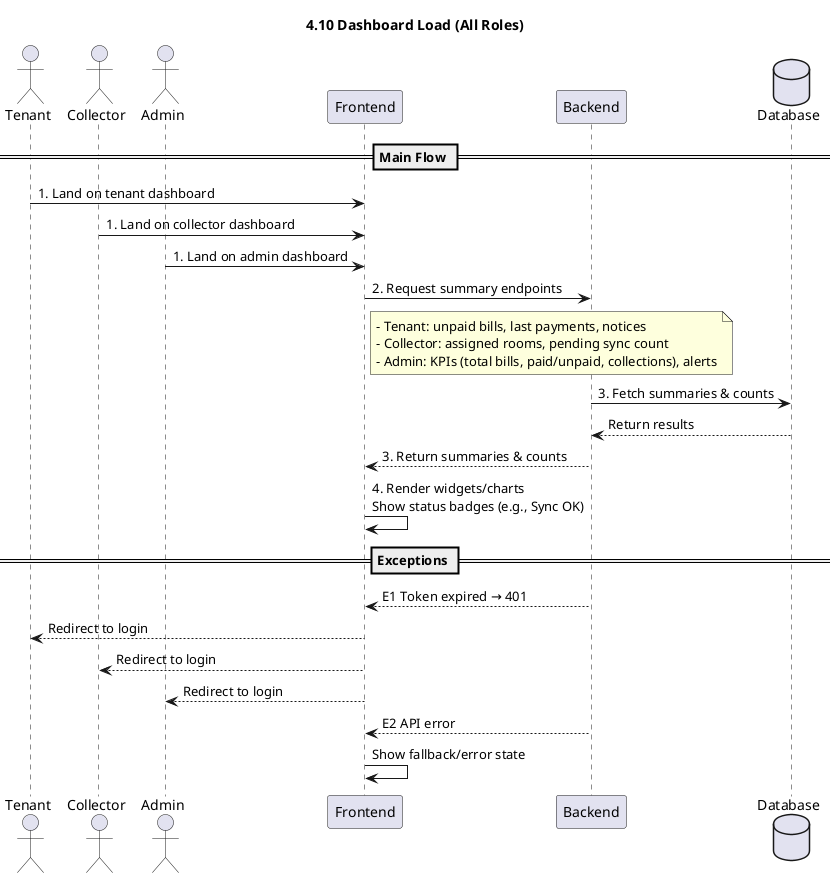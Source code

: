 @startuml
title 4.10 Dashboard Load (All Roles)

actor Tenant
actor Collector
actor Admin
participant Frontend
participant Backend
database Database

== Main Flow ==
Tenant -> Frontend: 1. Land on tenant dashboard
Collector -> Frontend: 1. Land on collector dashboard
Admin -> Frontend: 1. Land on admin dashboard

Frontend -> Backend: 2. Request summary endpoints
note right of Frontend
  - Tenant: unpaid bills, last payments, notices
  - Collector: assigned rooms, pending sync count
  - Admin: KPIs (total bills, paid/unpaid, collections), alerts
end note

Backend -> Database: 3. Fetch summaries & counts
Database --> Backend: Return results
Backend --> Frontend: 3. Return summaries & counts
Frontend -> Frontend: 4. Render widgets/charts\nShow status badges (e.g., Sync OK)

== Exceptions ==
Backend --> Frontend: E1 Token expired → 401
Frontend --> Tenant: Redirect to login
Frontend --> Collector: Redirect to login
Frontend --> Admin: Redirect to login

Backend --> Frontend: E2 API error
Frontend -> Frontend: Show fallback/error state

@enduml
